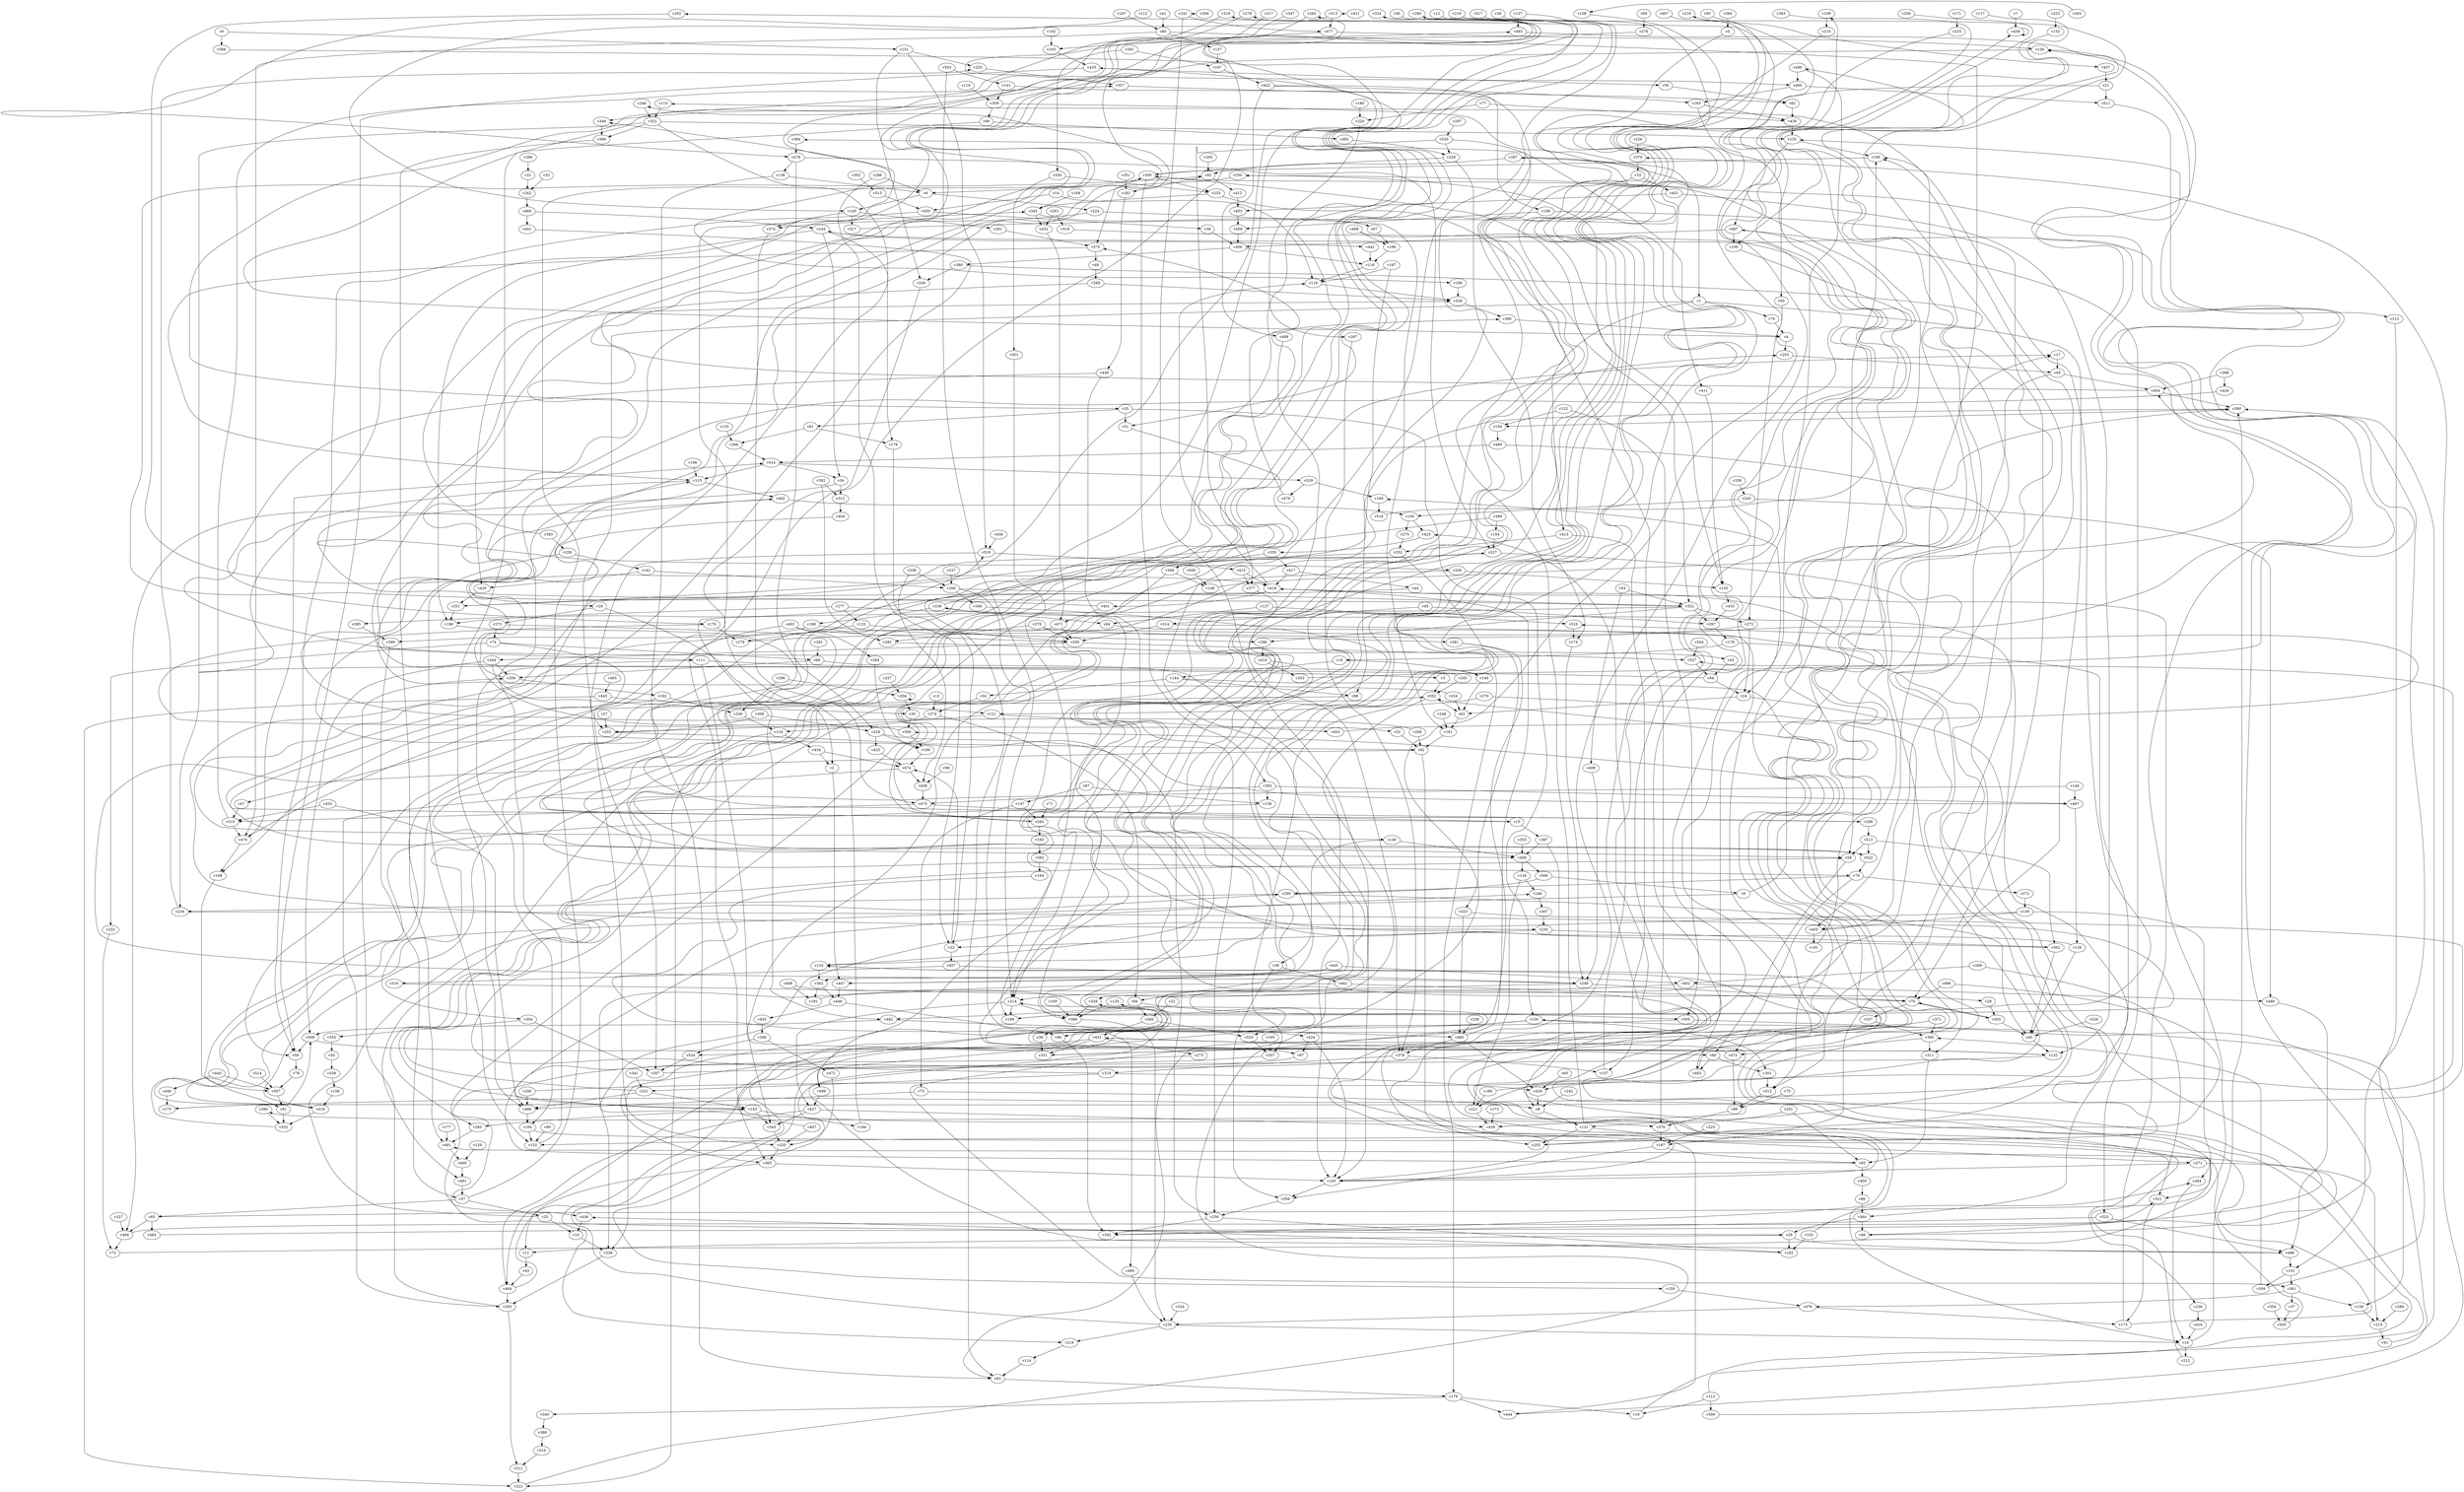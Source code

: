 // Benchmark game 784 - 530 vertices
// time_bound: 261
// targets: v449
digraph G {
    v0 [name="v0", player=1];
    v1 [name="v1", player=1];
    v2 [name="v2", player=1];
    v3 [name="v3", player=1];
    v4 [name="v4", player=0];
    v5 [name="v5", player=0];
    v6 [name="v6", player=1];
    v7 [name="v7", player=0];
    v8 [name="v8", player=0];
    v9 [name="v9", player=1];
    v10 [name="v10", player=0];
    v11 [name="v11", player=1];
    v12 [name="v12", player=1];
    v13 [name="v13", player=0];
    v14 [name="v14", player=1];
    v15 [name="v15", player=0];
    v16 [name="v16", player=1];
    v17 [name="v17", player=1];
    v18 [name="v18", player=1];
    v19 [name="v19", player=1];
    v20 [name="v20", player=1];
    v21 [name="v21", player=0];
    v22 [name="v22", player=1];
    v23 [name="v23", player=0];
    v24 [name="v24", player=1];
    v25 [name="v25", player=1];
    v26 [name="v26", player=1];
    v27 [name="v27", player=0];
    v28 [name="v28", player=1];
    v29 [name="v29", player=1];
    v30 [name="v30", player=0];
    v31 [name="v31", player=1];
    v32 [name="v32", player=0];
    v33 [name="v33", player=1];
    v34 [name="v34", player=0];
    v35 [name="v35", player=0];
    v36 [name="v36", player=1];
    v37 [name="v37", player=1];
    v38 [name="v38", player=1];
    v39 [name="v39", player=0];
    v40 [name="v40", player=1];
    v41 [name="v41", player=1];
    v42 [name="v42", player=1];
    v43 [name="v43", player=0];
    v44 [name="v44", player=0];
    v45 [name="v45", player=0];
    v46 [name="v46", player=1];
    v47 [name="v47", player=0];
    v48 [name="v48", player=0];
    v49 [name="v49", player=1];
    v50 [name="v50", player=1];
    v51 [name="v51", player=1];
    v52 [name="v52", player=0];
    v53 [name="v53", player=0];
    v54 [name="v54", player=0];
    v55 [name="v55", player=1];
    v56 [name="v56", player=0];
    v57 [name="v57", player=0];
    v58 [name="v58", player=1];
    v59 [name="v59", player=0];
    v60 [name="v60", player=0];
    v61 [name="v61", player=0];
    v62 [name="v62", player=0];
    v63 [name="v63", player=1];
    v64 [name="v64", player=0];
    v65 [name="v65", player=1];
    v66 [name="v66", player=0];
    v67 [name="v67", player=1];
    v68 [name="v68", player=0];
    v69 [name="v69", player=1];
    v70 [name="v70", player=1];
    v71 [name="v71", player=1];
    v72 [name="v72", player=1];
    v73 [name="v73", player=1];
    v74 [name="v74", player=1];
    v75 [name="v75", player=1];
    v76 [name="v76", player=0];
    v77 [name="v77", player=0];
    v78 [name="v78", player=1];
    v79 [name="v79", player=1];
    v80 [name="v80", player=1];
    v81 [name="v81", player=1];
    v82 [name="v82", player=1];
    v83 [name="v83", player=1];
    v84 [name="v84", player=0];
    v85 [name="v85", player=1];
    v86 [name="v86", player=1];
    v87 [name="v87", player=0];
    v88 [name="v88", player=0];
    v89 [name="v89", player=0];
    v90 [name="v90", player=1];
    v91 [name="v91", player=1];
    v92 [name="v92", player=1];
    v93 [name="v93", player=0];
    v94 [name="v94", player=1];
    v95 [name="v95", player=0];
    v96 [name="v96", player=1];
    v97 [name="v97", player=0];
    v98 [name="v98", player=0];
    v99 [name="v99", player=1];
    v100 [name="v100", player=1];
    v101 [name="v101", player=1];
    v102 [name="v102", player=1];
    v103 [name="v103", player=1];
    v104 [name="v104", player=1];
    v105 [name="v105", player=0];
    v106 [name="v106", player=1];
    v107 [name="v107", player=1];
    v108 [name="v108", player=0];
    v109 [name="v109", player=0];
    v110 [name="v110", player=0];
    v111 [name="v111", player=0];
    v112 [name="v112", player=1];
    v113 [name="v113", player=0];
    v114 [name="v114", player=0];
    v115 [name="v115", player=0];
    v116 [name="v116", player=0];
    v117 [name="v117", player=0];
    v118 [name="v118", player=0];
    v119 [name="v119", player=0];
    v120 [name="v120", player=1];
    v121 [name="v121", player=0];
    v122 [name="v122", player=0];
    v123 [name="v123", player=1];
    v124 [name="v124", player=0];
    v125 [name="v125", player=1];
    v126 [name="v126", player=1];
    v127 [name="v127", player=1];
    v128 [name="v128", player=0];
    v129 [name="v129", player=1];
    v130 [name="v130", player=1];
    v131 [name="v131", player=0];
    v132 [name="v132", player=1];
    v133 [name="v133", player=0];
    v134 [name="v134", player=0];
    v135 [name="v135", player=0];
    v136 [name="v136", player=0];
    v137 [name="v137", player=1];
    v138 [name="v138", player=1];
    v139 [name="v139", player=0];
    v140 [name="v140", player=0];
    v141 [name="v141", player=1];
    v142 [name="v142", player=1];
    v143 [name="v143", player=1];
    v144 [name="v144", player=0];
    v145 [name="v145", player=0];
    v146 [name="v146", player=1];
    v147 [name="v147", player=1];
    v148 [name="v148", player=1];
    v149 [name="v149", player=1];
    v150 [name="v150", player=1];
    v151 [name="v151", player=0];
    v152 [name="v152", player=0];
    v153 [name="v153", player=0];
    v154 [name="v154", player=0];
    v155 [name="v155", player=1];
    v156 [name="v156", player=1];
    v157 [name="v157", player=0];
    v158 [name="v158", player=1];
    v159 [name="v159", player=0];
    v160 [name="v160", player=1];
    v161 [name="v161", player=1];
    v162 [name="v162", player=0];
    v163 [name="v163", player=0];
    v164 [name="v164", player=0];
    v165 [name="v165", player=1];
    v166 [name="v166", player=0];
    v167 [name="v167", player=1];
    v168 [name="v168", player=1];
    v169 [name="v169", player=0];
    v170 [name="v170", player=0];
    v171 [name="v171", player=1];
    v172 [name="v172", player=1];
    v173 [name="v173", player=0];
    v174 [name="v174", player=1];
    v175 [name="v175", player=0];
    v176 [name="v176", player=1];
    v177 [name="v177", player=0];
    v178 [name="v178", player=1];
    v179 [name="v179", player=1];
    v180 [name="v180", player=0];
    v181 [name="v181", player=0];
    v182 [name="v182", player=0];
    v183 [name="v183", player=1];
    v184 [name="v184", player=1];
    v185 [name="v185", player=1];
    v186 [name="v186", player=0];
    v187 [name="v187", player=1];
    v188 [name="v188", player=1];
    v189 [name="v189", player=1];
    v190 [name="v190", player=1];
    v191 [name="v191", player=0];
    v192 [name="v192", player=1];
    v193 [name="v193", player=1];
    v194 [name="v194", player=0];
    v195 [name="v195", player=1];
    v196 [name="v196", player=1];
    v197 [name="v197", player=1];
    v198 [name="v198", player=1];
    v199 [name="v199", player=0];
    v200 [name="v200", player=1];
    v201 [name="v201", player=1];
    v202 [name="v202", player=1];
    v203 [name="v203", player=1];
    v204 [name="v204", player=0];
    v205 [name="v205", player=1];
    v206 [name="v206", player=1];
    v207 [name="v207", player=1];
    v208 [name="v208", player=0];
    v209 [name="v209", player=0];
    v210 [name="v210", player=1];
    v211 [name="v211", player=1];
    v212 [name="v212", player=0];
    v213 [name="v213", player=1];
    v214 [name="v214", player=1];
    v215 [name="v215", player=1];
    v216 [name="v216", player=0];
    v217 [name="v217", player=0];
    v218 [name="v218", player=0];
    v219 [name="v219", player=1];
    v220 [name="v220", player=1];
    v221 [name="v221", player=1];
    v222 [name="v222", player=1];
    v223 [name="v223", player=1];
    v224 [name="v224", player=1];
    v225 [name="v225", player=0];
    v226 [name="v226", player=0];
    v227 [name="v227", player=0];
    v228 [name="v228", player=0];
    v229 [name="v229", player=1];
    v230 [name="v230", player=0];
    v231 [name="v231", player=1];
    v232 [name="v232", player=0];
    v233 [name="v233", player=1];
    v234 [name="v234", player=1];
    v235 [name="v235", player=1];
    v236 [name="v236", player=0];
    v237 [name="v237", player=0];
    v238 [name="v238", player=0];
    v239 [name="v239", player=0];
    v240 [name="v240", player=1];
    v241 [name="v241", player=1];
    v242 [name="v242", player=1];
    v243 [name="v243", player=0];
    v244 [name="v244", player=1];
    v245 [name="v245", player=1];
    v246 [name="v246", player=1];
    v247 [name="v247", player=1];
    v248 [name="v248", player=1];
    v249 [name="v249", player=0];
    v250 [name="v250", player=0];
    v251 [name="v251", player=1];
    v252 [name="v252", player=0];
    v253 [name="v253", player=1];
    v254 [name="v254", player=1];
    v255 [name="v255", player=1];
    v256 [name="v256", player=0];
    v257 [name="v257", player=1];
    v258 [name="v258", player=1];
    v259 [name="v259", player=0];
    v260 [name="v260", player=0];
    v261 [name="v261", player=1];
    v262 [name="v262", player=0];
    v263 [name="v263", player=0];
    v264 [name="v264", player=0];
    v265 [name="v265", player=1];
    v266 [name="v266", player=1];
    v267 [name="v267", player=0];
    v268 [name="v268", player=1];
    v269 [name="v269", player=0];
    v270 [name="v270", player=1];
    v271 [name="v271", player=1];
    v272 [name="v272", player=1];
    v273 [name="v273", player=1];
    v274 [name="v274", player=1];
    v275 [name="v275", player=0];
    v276 [name="v276", player=1];
    v277 [name="v277", player=1];
    v278 [name="v278", player=1];
    v279 [name="v279", player=0];
    v280 [name="v280", player=0];
    v281 [name="v281", player=0];
    v282 [name="v282", player=1];
    v283 [name="v283", player=0];
    v284 [name="v284", player=0];
    v285 [name="v285", player=1];
    v286 [name="v286", player=1];
    v287 [name="v287", player=0];
    v288 [name="v288", player=1];
    v289 [name="v289", player=0];
    v290 [name="v290", player=1];
    v291 [name="v291", player=0];
    v292 [name="v292", player=1];
    v293 [name="v293", player=0];
    v294 [name="v294", player=1];
    v295 [name="v295", player=0];
    v296 [name="v296", player=0];
    v297 [name="v297", player=0];
    v298 [name="v298", player=1];
    v299 [name="v299", player=1];
    v300 [name="v300", player=1];
    v301 [name="v301", player=0];
    v302 [name="v302", player=0];
    v303 [name="v303", player=1];
    v304 [name="v304", player=1];
    v305 [name="v305", player=0];
    v306 [name="v306", player=0];
    v307 [name="v307", player=1];
    v308 [name="v308", player=0];
    v309 [name="v309", player=1];
    v310 [name="v310", player=0];
    v311 [name="v311", player=1];
    v312 [name="v312", player=0];
    v313 [name="v313", player=0];
    v314 [name="v314", player=1];
    v315 [name="v315", player=0];
    v316 [name="v316", player=0];
    v317 [name="v317", player=0];
    v318 [name="v318", player=1];
    v319 [name="v319", player=1];
    v320 [name="v320", player=0];
    v321 [name="v321", player=0];
    v322 [name="v322", player=1];
    v323 [name="v323", player=0];
    v324 [name="v324", player=1];
    v325 [name="v325", player=1];
    v326 [name="v326", player=1];
    v327 [name="v327", player=0];
    v328 [name="v328", player=1];
    v329 [name="v329", player=1];
    v330 [name="v330", player=0];
    v331 [name="v331", player=0];
    v332 [name="v332", player=0];
    v333 [name="v333", player=1];
    v334 [name="v334", player=1];
    v335 [name="v335", player=0];
    v336 [name="v336", player=1];
    v337 [name="v337", player=1];
    v338 [name="v338", player=1];
    v339 [name="v339", player=0];
    v340 [name="v340", player=1];
    v341 [name="v341", player=0];
    v342 [name="v342", player=1];
    v343 [name="v343", player=0];
    v344 [name="v344", player=0];
    v345 [name="v345", player=0];
    v346 [name="v346", player=1];
    v347 [name="v347", player=1];
    v348 [name="v348", player=0];
    v349 [name="v349", player=1];
    v350 [name="v350", player=1];
    v351 [name="v351", player=1];
    v352 [name="v352", player=0];
    v353 [name="v353", player=1];
    v354 [name="v354", player=0];
    v355 [name="v355", player=0];
    v356 [name="v356", player=1];
    v357 [name="v357", player=1];
    v358 [name="v358", player=1];
    v359 [name="v359", player=0];
    v360 [name="v360", player=1];
    v361 [name="v361", player=1];
    v362 [name="v362", player=1];
    v363 [name="v363", player=0];
    v364 [name="v364", player=1];
    v365 [name="v365", player=0];
    v366 [name="v366", player=1];
    v367 [name="v367", player=0];
    v368 [name="v368", player=0];
    v369 [name="v369", player=0];
    v370 [name="v370", player=1];
    v371 [name="v371", player=1];
    v372 [name="v372", player=0];
    v373 [name="v373", player=1];
    v374 [name="v374", player=1];
    v375 [name="v375", player=1];
    v376 [name="v376", player=1];
    v377 [name="v377", player=1];
    v378 [name="v378", player=1];
    v379 [name="v379", player=0];
    v380 [name="v380", player=0];
    v381 [name="v381", player=1];
    v382 [name="v382", player=1];
    v383 [name="v383", player=0];
    v384 [name="v384", player=0];
    v385 [name="v385", player=0];
    v386 [name="v386", player=0];
    v387 [name="v387", player=1];
    v388 [name="v388", player=0];
    v389 [name="v389", player=1];
    v390 [name="v390", player=1];
    v391 [name="v391", player=0];
    v392 [name="v392", player=0];
    v393 [name="v393", player=0];
    v394 [name="v394", player=0];
    v395 [name="v395", player=0];
    v396 [name="v396", player=0];
    v397 [name="v397", player=0];
    v398 [name="v398", player=1];
    v399 [name="v399", player=1];
    v400 [name="v400", player=0];
    v401 [name="v401", player=0];
    v402 [name="v402", player=1];
    v403 [name="v403", player=1];
    v404 [name="v404", player=0];
    v405 [name="v405", player=0];
    v406 [name="v406", player=0];
    v407 [name="v407", player=0];
    v408 [name="v408", player=0];
    v409 [name="v409", player=1];
    v410 [name="v410", player=0];
    v411 [name="v411", player=0];
    v412 [name="v412", player=0];
    v413 [name="v413", player=0];
    v414 [name="v414", player=0];
    v415 [name="v415", player=0];
    v416 [name="v416", player=0];
    v417 [name="v417", player=1];
    v418 [name="v418", player=0];
    v419 [name="v419", player=1];
    v420 [name="v420", player=0];
    v421 [name="v421", player=1];
    v422 [name="v422", player=1];
    v423 [name="v423", player=0];
    v424 [name="v424", player=1];
    v425 [name="v425", player=0];
    v426 [name="v426", player=0];
    v427 [name="v427", player=0];
    v428 [name="v428", player=0];
    v429 [name="v429", player=1];
    v430 [name="v430", player=1];
    v431 [name="v431", player=0];
    v432 [name="v432", player=1];
    v433 [name="v433", player=0];
    v434 [name="v434", player=0];
    v435 [name="v435", player=1];
    v436 [name="v436", player=1];
    v437 [name="v437", player=1];
    v438 [name="v438", player=1];
    v439 [name="v439", player=0];
    v440 [name="v440", player=0];
    v441 [name="v441", player=1];
    v442 [name="v442", player=1];
    v443 [name="v443", player=0];
    v444 [name="v444", player=1];
    v445 [name="v445", player=1];
    v446 [name="v446", player=1];
    v447 [name="v447", player=1];
    v448 [name="v448", player=1];
    v449 [name="v449", player=1, target=1];
    v450 [name="v450", player=0];
    v451 [name="v451", player=0];
    v452 [name="v452", player=1];
    v453 [name="v453", player=0];
    v454 [name="v454", player=0];
    v455 [name="v455", player=1];
    v456 [name="v456", player=0];
    v457 [name="v457", player=0];
    v458 [name="v458", player=1];
    v459 [name="v459", player=1];
    v460 [name="v460", player=0];
    v461 [name="v461", player=0];
    v462 [name="v462", player=1];
    v463 [name="v463", player=1];
    v464 [name="v464", player=0];
    v465 [name="v465", player=1];
    v466 [name="v466", player=0];
    v467 [name="v467", player=1];
    v468 [name="v468", player=0];
    v469 [name="v469", player=1];
    v470 [name="v470", player=0];
    v471 [name="v471", player=0];
    v472 [name="v472", player=1];
    v473 [name="v473", player=1];
    v474 [name="v474", player=0];
    v475 [name="v475", player=0];
    v476 [name="v476", player=1];
    v477 [name="v477", player=0];
    v478 [name="v478", player=1];
    v479 [name="v479", player=1];
    v480 [name="v480", player=0];
    v481 [name="v481", player=0];
    v482 [name="v482", player=1];
    v483 [name="v483", player=0];
    v484 [name="v484", player=0];
    v485 [name="v485", player=1];
    v486 [name="v486", player=1];
    v487 [name="v487", player=1];
    v488 [name="v488", player=1];
    v489 [name="v489", player=0];
    v490 [name="v490", player=1];
    v491 [name="v491", player=1];
    v492 [name="v492", player=1];
    v493 [name="v493", player=0];
    v494 [name="v494", player=0];
    v495 [name="v495", player=0];
    v496 [name="v496", player=1];
    v497 [name="v497", player=1];
    v498 [name="v498", player=0];
    v499 [name="v499", player=0];
    v500 [name="v500", player=1];
    v501 [name="v501", player=1];
    v502 [name="v502", player=0];
    v503 [name="v503", player=1];
    v504 [name="v504", player=1];
    v505 [name="v505", player=0];
    v506 [name="v506", player=0];
    v507 [name="v507", player=1];
    v508 [name="v508", player=0];
    v509 [name="v509", player=0];
    v510 [name="v510", player=0];
    v511 [name="v511", player=1];
    v512 [name="v512", player=1];
    v513 [name="v513", player=1];
    v514 [name="v514", player=0];
    v515 [name="v515", player=1];
    v516 [name="v516", player=1];
    v517 [name="v517", player=0];
    v518 [name="v518", player=0];
    v519 [name="v519", player=1];
    v520 [name="v520", player=0];
    v521 [name="v521", player=1];
    v522 [name="v522", player=0];
    v523 [name="v523", player=1];
    v524 [name="v524", player=0];
    v525 [name="v525", player=1];
    v526 [name="v526", player=1];
    v527 [name="v527", player=0];
    v528 [name="v528", player=1];
    v529 [name="v529", player=0];

    v0 -> v368;
    v1 -> v76;
    v2 -> v447;
    v3 -> v352;
    v4 -> v203;
    v5 -> v214 [constraint="t mod 2 == 1"];
    v6 -> v145;
    v7 -> v439;
    v8 -> v131;
    v9 -> v419 [constraint="t mod 2 == 1"];
    v10 -> v328;
    v11 -> v43;
    v12 -> v285 [constraint="t >= 3"];
    v13 -> v274;
    v14 -> v450;
    v15 -> v387;
    v16 -> v212;
    v17 -> v49;
    v18 -> v17 [constraint="t mod 2 == 0"];
    v19 -> v144;
    v20 -> v2;
    v21 -> v218 [constraint="t mod 4 == 3"];
    v22 -> v260;
    v23 -> v474;
    v24 -> v187;
    v25 -> v290 [constraint="t mod 5 == 3"];
    v26 -> v436 [constraint="t mod 3 == 0"];
    v27 -> v202;
    v28 -> v303;
    v29 -> v11;
    v30 -> v300;
    v31 -> v262;
    v32 -> v262;
    v33 -> v132 [constraint="t < 12"];
    v34 -> v274;
    v35 -> v130;
    v36 -> v331;
    v37 -> v305;
    v38 -> v456;
    v39 -> v461;
    v40 -> v132;
    v41 -> v80;
    v42 -> v84;
    v43 -> v464;
    v44 -> v235 [constraint="t mod 3 == 0"];
    v45 -> v314;
    v46 -> v185 [constraint="t < 12"];
    v47 -> v315;
    v48 -> v268;
    v49 -> v405;
    v50 -> v339;
    v51 -> v58 [constraint="t >= 2"];
    v52 -> v62;
    v53 -> v409;
    v54 -> v322 [constraint="t < 12"];
    v55 -> v82;
    v56 -> v47 [constraint="t >= 2"];
    v57 -> v85;
    v58 -> v66;
    v59 -> v78;
    v60 -> v426;
    v61 -> v178;
    v62 -> v249 [constraint="t < 12"];
    v63 -> v161;
    v64 -> v221 [constraint="t < 11"];
    v65 -> v248 [constraint="t >= 2"];
    v66 -> v463;
    v67 -> v166;
    v68 -> v208;
    v69 -> v276;
    v70 -> v303;
    v71 -> v283;
    v72 -> v126 [constraint="t < 7"];
    v73 -> v486;
    v74 -> v168 [constraint="t < 10"];
    v75 -> v89;
    v76 -> v4;
    v77 -> v430;
    v78 -> v507;
    v79 -> v290;
    v80 -> v405;
    v81 -> v332;
    v82 -> v430;
    v83 -> v179;
    v84 -> v349 [constraint="t mod 2 == 1"];
    v85 -> v481 [constraint="t mod 5 == 1"];
    v86 -> v364;
    v87 -> v147;
    v88 -> v59 [constraint="t mod 3 == 2"];
    v89 -> v376;
    v90 -> v152;
    v91 -> v390;
    v92 -> v183;
    v93 -> v272;
    v94 -> v505;
    v95 -> v437 [constraint="t < 6"];
    v96 -> v342;
    v97 -> v29 [constraint="t < 15"];
    v98 -> v458;
    v99 -> v492;
    v100 -> v463 [constraint="t mod 4 == 1"];
    v101 -> v309;
    v102 -> v264 [constraint="t >= 1"];
    v103 -> v433;
    v104 -> v46 [constraint="t < 14"];
    v105 -> v423;
    v106 -> v474;
    v107 -> v423;
    v108 -> v120 [constraint="t < 5"];
    v109 -> v210;
    v110 -> v321;
    v111 -> v3;
    v112 -> v145 [constraint="t >= 5"];
    v113 -> v418 [constraint="t >= 3"];
    v114 -> v83;
    v115 -> v42 [constraint="t >= 4"];
    v116 -> v526;
    v117 -> v521 [constraint="t mod 4 == 0"];
    v118 -> v116;
    v119 -> v359;
    v120 -> v331 [constraint="t < 7"];
    v121 -> v453;
    v122 -> v505;
    v123 -> v279;
    v124 -> v434;
    v125 -> v386;
    v126 -> v326 [constraint="t < 15"];
    v127 -> v64;
    v128 -> v280 [constraint="t < 13"];
    v129 -> v460;
    v130 -> v320 [constraint="t < 8"];
    v131 -> v203;
    v132 -> v499 [constraint="t mod 4 == 1"];
    v133 -> v266;
    v134 -> v221;
    v135 -> v185;
    v136 -> v507 [constraint="t < 13"];
    v137 -> v491 [constraint="t mod 4 == 3"];
    v138 -> v83;
    v139 -> v376 [constraint="t < 12"];
    v140 -> v39;
    v141 -> v365 [constraint="t >= 5"];
    v142 -> v206;
    v143 -> v285;
    v144 -> v36 [constraint="t >= 2"];
    v145 -> v291;
    v146 -> v79 [constraint="t mod 3 == 1"];
    v147 -> v73;
    v148 -> v135 [constraint="t mod 5 == 1"];
    v149 -> v63;
    v150 -> v469;
    v151 -> v253;
    v152 -> v115;
    v153 -> v100 [constraint="t mod 5 == 1"];
    v154 -> v227;
    v155 -> v435;
    v156 -> v419;
    v157 -> v167;
    v158 -> v215;
    v159 -> v476;
    v160 -> v386;
    v161 -> v62;
    v162 -> v307;
    v163 -> v93;
    v164 -> v424 [constraint="t mod 3 == 1"];
    v165 -> v109 [constraint="t < 14"];
    v166 -> v118;
    v167 -> v422;
    v168 -> v81;
    v169 -> v516;
    v170 -> v52 [constraint="t mod 3 == 0"];
    v171 -> v225;
    v172 -> v429;
    v173 -> v431 [constraint="t < 11"];
    v174 -> v249;
    v175 -> v527 [constraint="t >= 5"];
    v176 -> v19;
    v177 -> v481;
    v178 -> v23;
    v179 -> v444;
    v180 -> v220;
    v181 -> v390 [constraint="t < 7"];
    v182 -> v436 [constraint="t >= 4"];
    v183 -> v449;
    v184 -> v345;
    v185 -> v350;
    v186 -> v115;
    v187 -> v65;
    v188 -> v296;
    v189 -> v110 [constraint="t >= 3"];
    v190 -> v419 [constraint="t < 7"];
    v191 -> v490 [constraint="t < 15"];
    v192 -> v103;
    v193 -> v382;
    v194 -> v345;
    v195 -> v207;
    v196 -> v526;
    v197 -> v116;
    v198 -> v459;
    v199 -> v300 [constraint="t >= 1"];
    v200 -> v239 [constraint="t >= 4"];
    v201 -> v65;
    v202 -> v132 [constraint="t mod 2 == 1"];
    v203 -> v49;
    v204 -> v204;
    v205 -> v92;
    v206 -> v346;
    v207 -> v159 [constraint="t < 12"];
    v208 -> v246 [constraint="t mod 2 == 1"];
    v209 -> v462 [constraint="t mod 4 == 2"];
    v210 -> v362 [constraint="t < 7"];
    v211 -> v222;
    v212 -> v380 [constraint="t >= 4"];
    v213 -> v101;
    v214 -> v189;
    v215 -> v91;
    v216 -> v464 [constraint="t mod 2 == 1"];
    v217 -> v4 [constraint="t mod 4 == 3"];
    v218 -> v114;
    v219 -> v143 [constraint="t >= 1"];
    v220 -> v267;
    v221 -> v429;
    v222 -> v214 [constraint="t < 9"];
    v223 -> v153;
    v224 -> v374;
    v225 -> v361 [constraint="t mod 5 == 2"];
    v226 -> v370;
    v227 -> v369;
    v228 -> v350;
    v229 -> v106;
    v230 -> v216 [constraint="t < 11"];
    v231 -> v58 [constraint="t < 10"];
    v232 -> v72;
    v233 -> v376;
    v234 -> v189 [constraint="t >= 5"];
    v235 -> v502;
    v236 -> v416;
    v237 -> v206;
    v238 -> v480;
    v239 -> v433 [constraint="t >= 4"];
    v240 -> v470 [constraint="t < 5"];
    v241 -> v477;
    v242 -> v8;
    v243 -> v105;
    v244 -> v15 [constraint="t >= 4"];
    v245 -> v265 [constraint="t mod 4 == 0"];
    v246 -> v321;
    v247 -> v80;
    v248 -> v367;
    v249 -> v70;
    v250 -> v155;
    v251 -> v519 [constraint="t mod 2 == 0"];
    v252 -> v190 [constraint="t mod 5 == 4"];
    v253 -> v357;
    v254 -> v278 [constraint="t mod 3 == 0"];
    v255 -> v318 [constraint="t mod 3 == 1"];
    v256 -> v182;
    v257 -> v204;
    v258 -> v16 [constraint="t mod 2 == 0"];
    v259 -> v152;
    v260 -> v525;
    v261 -> v518;
    v262 -> v466;
    v263 -> v108 [constraint="t < 15"];
    v264 -> v16;
    v265 -> v349 [constraint="t mod 5 == 0"];
    v266 -> v414;
    v267 -> v378;
    v268 -> v420;
    v269 -> v521;
    v270 -> v512;
    v271 -> v165;
    v272 -> v140 [constraint="t < 7"];
    v273 -> v143 [constraint="t >= 5"];
    v274 -> v124;
    v275 -> v252;
    v276 -> v111 [constraint="t >= 1"];
    v277 -> v395;
    v278 -> v35 [constraint="t >= 2"];
    v279 -> v454 [constraint="t >= 3"];
    v280 -> v288 [constraint="t mod 3 == 1"];
    v281 -> v68;
    v282 -> v28 [constraint="t mod 3 == 1"];
    v283 -> v384 [constraint="t >= 1"];
    v284 -> v106;
    v285 -> v481;
    v286 -> v6;
    v287 -> v1;
    v288 -> v352 [constraint="t mod 4 == 3"];
    v289 -> v215;
    v290 -> v234;
    v291 -> v375;
    v292 -> v418 [constraint="t < 14"];
    v293 -> v211;
    v294 -> v241 [constraint="t < 10"];
    v295 -> v344;
    v296 -> v410;
    v297 -> v520;
    v298 -> v204;
    v299 -> v31;
    v300 -> v324 [constraint="t mod 4 == 0"];
    v301 -> v512;
    v302 -> v515;
    v303 -> v40;
    v304 -> v355;
    v305 -> v169 [constraint="t < 14"];
    v306 -> v472;
    v307 -> v120 [constraint="t < 7"];
    v308 -> v202;
    v309 -> v130 [constraint="t < 5"];
    v310 -> v211;
    v311 -> v65;
    v312 -> v404;
    v313 -> v478 [constraint="t >= 1"];
    v314 -> v255 [constraint="t mod 5 == 3"];
    v315 -> v357;
    v316 -> v236 [constraint="t >= 2"];
    v317 -> v287 [constraint="t < 14"];
    v318 -> v495 [constraint="t < 7"];
    v319 -> v17 [constraint="t < 7"];
    v320 -> v365;
    v321 -> v234;
    v322 -> v397;
    v323 -> v175 [constraint="t < 14"];
    v324 -> v304 [constraint="t mod 4 == 2"];
    v325 -> v187;
    v326 -> v207;
    v327 -> v494;
    v328 -> v293;
    v329 -> v386;
    v330 -> v501;
    v331 -> v352 [constraint="t >= 5"];
    v332 -> v227 [constraint="t < 13"];
    v333 -> v244 [constraint="t >= 3"];
    v334 -> v230;
    v335 -> v369;
    v336 -> v124;
    v337 -> v385;
    v338 -> v458;
    v339 -> v156;
    v340 -> v388;
    v341 -> v231;
    v342 -> v439 [constraint="t < 5"];
    v343 -> v320;
    v344 -> v30 [constraint="t >= 2"];
    v345 -> v67;
    v346 -> v362 [constraint="t >= 3"];
    v347 -> v196 [constraint="t mod 4 == 0"];
    v348 -> v161;
    v349 -> v366;
    v350 -> v322;
    v351 -> v183;
    v352 -> v329 [constraint="t mod 3 == 2"];
    v353 -> v406;
    v354 -> v305;
    v355 -> v50;
    v356 -> v256;
    v357 -> v82;
    v358 -> v243;
    v359 -> v214 [constraint="t >= 3"];
    v360 -> v131 [constraint="t mod 5 == 0"];
    v361 -> v476;
    v362 -> v448;
    v363 -> v165 [constraint="t >= 1"];
    v364 -> v29;
    v365 -> v11;
    v366 -> v481;
    v367 -> v235;
    v368 -> v419 [constraint="t >= 2"];
    v369 -> v283 [constraint="t < 11"];
    v370 -> v33;
    v371 -> v271 [constraint="t < 14"];
    v372 -> v139;
    v373 -> v522 [constraint="t < 13"];
    v374 -> v475;
    v375 -> v115 [constraint="t mod 4 == 0"];
    v376 -> v187;
    v377 -> v487 [constraint="t mod 4 == 2"];
    v378 -> v319;
    v379 -> v282;
    v380 -> v332;
    v381 -> v83 [constraint="t >= 2"];
    v382 -> v164;
    v383 -> v483 [constraint="t < 6"];
    v384 -> v478;
    v385 -> v473;
    v386 -> v230;
    v387 -> v406;
    v388 -> v310;
    v389 -> v251 [constraint="t < 14"];
    v390 -> v150;
    v391 -> v330;
    v392 -> v312;
    v393 -> v136;
    v394 -> v5;
    v395 -> v399;
    v396 -> v4;
    v397 -> v176;
    v398 -> v428;
    v399 -> v57;
    v400 -> v86;
    v401 -> v92 [constraint="t < 9"];
    v402 -> v489;
    v403 -> v459;
    v404 -> v20 [constraint="t < 11"];
    v405 -> v191;
    v406 -> v134;
    v407 -> v125 [constraint="t < 6"];
    v408 -> v499 [constraint="t >= 4"];
    v409 -> v249;
    v410 -> v120 [constraint="t mod 5 == 4"];
    v411 -> v155;
    v412 -> v403;
    v413 -> v107;
    v414 -> v54;
    v415 -> v418;
    v416 -> v16;
    v417 -> v44;
    v418 -> v83;
    v419 -> v332;
    v420 -> v251;
    v421 -> v313 [constraint="t >= 2"];
    v422 -> v498;
    v423 -> v335;
    v424 -> v165;
    v425 -> v474;
    v426 -> v8;
    v427 -> v343;
    v428 -> v62 [constraint="t < 8"];
    v429 -> v350 [constraint="t < 8"];
    v430 -> v135;
    v431 -> v524;
    v432 -> v471;
    v433 -> v55;
    v434 -> v474;
    v435 -> v397;
    v436 -> v10;
    v437 -> v21;
    v438 -> v519;
    v439 -> v439 [constraint="t mod 3 == 2"];
    v440 -> v507;
    v441 -> v406 [constraint="t mod 4 == 3"];
    v442 -> v118;
    v443 -> v222;
    v444 -> v126 [constraint="t >= 5"];
    v445 -> v402;
    v446 -> v175;
    v447 -> v448;
    v448 -> v96;
    v449 -> v170 [constraint="t < 13"];
    v450 -> v59;
    v451 -> v403;
    v452 -> v486;
    v453 -> v510 [constraint="t < 12"];
    v454 -> v526 [constraint="t >= 2"];
    v455 -> v306;
    v456 -> v118;
    v457 -> v249;
    v458 -> v475;
    v459 -> v456;
    v460 -> v491;
    v461 -> v70;
    v462 -> v105;
    v463 -> v185;
    v464 -> v292 [constraint="t mod 3 == 0"];
    v465 -> v443;
    v466 -> v244;
    v467 -> v523;
    v468 -> v132 [constraint="t >= 2"];
    v469 -> v414;
    v470 -> v168;
    v471 -> v288 [constraint="t mod 4 == 3"];
    v472 -> v320;
    v473 -> v390 [constraint="t < 5"];
    v474 -> v458;
    v475 -> v315;
    v476 -> v173;
    v477 -> v103;
    v478 -> v229;
    v479 -> v396;
    v480 -> v378;
    v481 -> v460;
    v482 -> v480;
    v483 -> v426 [constraint="t >= 3"];
    v484 -> v521 [constraint="t < 11"];
    v485 -> v230;
    v486 -> v104;
    v487 -> v128;
    v488 -> v329 [constraint="t mod 2 == 0"];
    v489 -> v488;
    v490 -> v495;
    v491 -> v57;
    v492 -> v228;
    v493 -> v295;
    v494 -> v250 [constraint="t mod 2 == 1"];
    v495 -> v511;
    v496 -> v152 [constraint="t mod 4 == 2"];
    v497 -> v447 [constraint="t < 12"];
    v498 -> v378;
    v499 -> v427;
    v500 -> v148;
    v501 -> v189;
    v502 -> v287 [constraint="t mod 2 == 1"];
    v503 -> v214;
    v504 -> v527;
    v505 -> v96;
    v506 -> v9;
    v507 -> v81;
    v508 -> v97;
    v509 -> v370 [constraint="t mod 4 == 3"];
    v510 -> v174;
    v511 -> v213;
    v512 -> v89;
    v513 -> v522;
    v514 -> v507;
    v515 -> v450;
    v516 -> v467 [constraint="t < 6"];
    v517 -> v51 [constraint="t mod 3 == 0"];
    v518 -> v165 [constraint="t mod 3 == 0"];
    v519 -> v415;
    v520 -> v228;
    v521 -> v173;
    v522 -> v375 [constraint="t < 8"];
    v523 -> v342;
    v524 -> v307;
    v525 -> v207;
    v526 -> v396;
    v527 -> v84;
    v528 -> v40;
    v529 -> v169;
    v422 -> v198;
    v115 -> v462;
    v163 -> v430;
    v418 -> v116;
    v391 -> v167;
    v230 -> v16;
    v321 -> v178;
    v344 -> v508;
    v145 -> v374;
    v131 -> v255;
    v146 -> v487;
    v431 -> v273;
    v408 -> v181;
    v323 -> v480;
    v350 -> v375;
    v256 -> v342;
    v274 -> v94;
    v245 -> v352;
    v111 -> v343;
    v490 -> v24;
    v35 -> v51;
    v208 -> v162;
    v505 -> v158;
    v387 -> v8;
    v466 -> v441;
    v477 -> v126;
    v143 -> v194;
    v57 -> v350;
    v448 -> v455;
    v379 -> v295;
    v330 -> v233;
    v272 -> v24;
    v121 -> v202;
    v127 -> v510;
    v130 -> v525;
    v6 -> v224;
    v45 -> v397;
    v308 -> v229;
    v298 -> v336;
    v214 -> v386;
    v259 -> v142;
    v415 -> v377;
    v124 -> v222;
    v145 -> v317;
    v350 -> v233;
    v199 -> v221;
    v522 -> v79;
    v16 -> v390;
    v304 -> v307;
    v231 -> v486;
    v77 -> v220;
    v300 -> v106;
    v57 -> v25;
    v228 -> v174;
    v482 -> v508;
    v229 -> v425;
    v239 -> v64;
    v111 -> v104;
    v475 -> v15;
    v188 -> v399;
    v270 -> v121;
    v74 -> v232;
    v128 -> v40;
    v74 -> v68;
    v414 -> v529;
    v33 -> v451;
    v187 -> v356;
    v378 -> v107;
    v345 -> v432;
    v122 -> v150;
    v68 -> v165;
    v488 -> v101;
    v468 -> v166;
    v440 -> v446;
    v352 -> v63;
    v427 -> v429;
    v471 -> v295;
    v252 -> v179;
    v480 -> v418;
    v519 -> v202;
    v224 -> v161;
    v81 -> v508;
    v53 -> v322;
    v361 -> v37;
    v523 -> v488;
    v147 -> v283;
    v73 -> v8;
    v250 -> v6;
    v198 -> v70;
    v206 -> v485;
    v137 -> v483;
    v197 -> v88;
    v94 -> v482;
    v322 -> v296;
    v20 -> v373;
    v508 -> v59;
    v80 -> v157;
    v335 -> v417;
    v474 -> v293;
    v233 -> v345;
    v315 -> v470;
    v134 -> v248;
    v417 -> v418;
    v287 -> v92;
    v138 -> v6;
    v235 -> v23;
    v344 -> v208;
    v513 -> v58;
    v244 -> v442;
    v277 -> v386;
    v231 -> v143;
    v139 -> v264;
    v288 -> v513;
    v469 -> v512;
    v401 -> v471;
    v241 -> v165;
    v319 -> v231;
    v123 -> v295;
    v214 -> v427;
    v151 -> v519;
    v451 -> v132;
    v369 -> v148;
    v414 -> v115;
    v131 -> v444;
    v229 -> v256;
    v239 -> v188;
    v365 -> v165;
    v506 -> v290;
    v338 -> v206;
    v130 -> v301;
    v431 -> v331;
    v230 -> v218;
    v283 -> v193;
    v473 -> v89;
    v495 -> v163;
    v201 -> v429;
    v200 -> v486;
    v70 -> v337;
    v434 -> v2;
    v371 -> v385;
    v392 -> v282;
    v321 -> v366;
    v529 -> v479;
    v457 -> v316;
    v14 -> v116;
    v85 -> v494;
    v260 -> v431;
    v87 -> v136;
    v513 -> v502;
    v431 -> v66;
    v79 -> v372;
    v452 -> v315;
    v173 -> v418;
    v179 -> v340;
    v104 -> v152;
    v176 -> v364;
    v227 -> v58;
    v79 -> v473;
    v461 -> v328;
    v493 -> v365;
    v427 -> v464;
    v140 -> v406;
    v206 -> v322;
    v102 -> v182;
    v393 -> v475;
    v66 -> v301;
    v144 -> v34;
    v23 -> v457;
    v306 -> v524;
    v179 -> v18;
    v162 -> v336;
    v322 -> v272;
    v113 -> v509;
    v373 -> v74;
    v62 -> v255;
    v424 -> v97;
    v25 -> v10;
    v480 -> v426;
    v135 -> v467;
    v362 -> v181;
    v476 -> v230;
    v268 -> v526;
    v449 -> v256;
    v379 -> v381;
    v85 -> v484;
    v359 -> v99;
    v503 -> v141;
    v1 -> v413;
    v493 -> v284;
    v478 -> v227;
    v494 -> v72;
    v467 -> v100;
    v49 -> v454;
    v143 -> v343;
    v24 -> v63;
    v144 -> v88;
    v269 -> v402;
    v496 -> v70;
    v209 -> v62;
    v204 -> v30;
    v141 -> v359;
    v464 -> v293;
    v303 -> v70;
    v1 -> v328;
    v105 -> v275;
    v120 -> v362;
    v350 -> v393;
    v322 -> v482;
    v470 -> v414;
    v445 -> v447;
    v286 -> v23;
    v398 -> v454;
    v478 -> v138;
    v520 -> v377;
    v170 -> v279;
    v19 -> v149;
    v520 -> v411;
    v39 -> v356;
    v84 -> v24;
    v21 -> v511;
    v65 -> v400;
    v0 -> v151;
    v254 -> v63;
    v295 -> v527;
    v454 -> v390;
    v381 -> v323;
    v293 -> v208;
    v61 -> v266;
    v142 -> v420;
    v422 -> v163;
    v244 -> v54;
    v433 -> v59;
    v101 -> v361;
    v94 -> v260;
    v361 -> v158;
    v321 -> v135;
    v113 -> v18;
    v360 -> v240;
    v383 -> v259;
    v364 -> v46;
    v406 -> v506;
    v261 -> v432;
    v462 -> v494;
    v271 -> v215;
    v1 -> v311;
    v35 -> v61;
    v249 -> v94;
    v319 -> v426;
    v234 -> v253;
    v385 -> v311;
    v402 -> v214;
    v443 -> v121;
    v99 -> v486;
    v375 -> v48;
    v410 -> v333;
    v393 -> v487;
    v243 -> v489;
    v29 -> v488;
    v313 -> v477;
    v314 -> v295;
    v418 -> v401;
    v9 -> v185;
    v244 -> v190;
    v80 -> v470;
    v407 -> v320;
    v389 -> v154;
    v54 -> v312;
    v139 -> v405;
    v467 -> v456;
    v309 -> v385;
    v277 -> v123;
    v413 -> v252;
    v290 -> v40;
    v456 -> v360;
    v151 -> v240;
    v502 -> v40;
    v251 -> v190;
    v92 -> v412;
    v450 -> v38;
    v29 -> v182;
    v165 -> v356;
    v326 -> v155;
}
